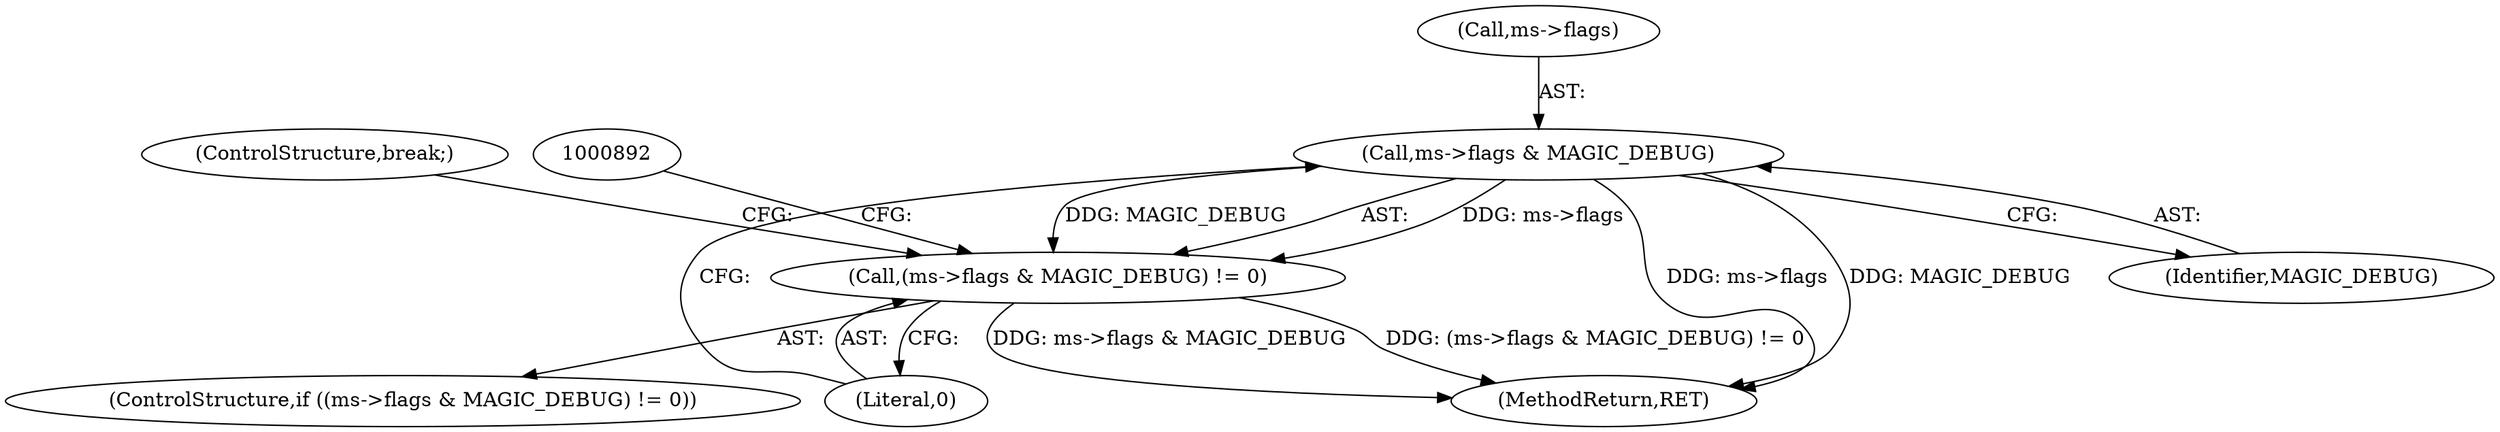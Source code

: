 digraph "0_file_4a284c89d6ef11aca34da65da7d673050a5ea320_1@pointer" {
"1000885" [label="(Call,ms->flags & MAGIC_DEBUG)"];
"1000884" [label="(Call,(ms->flags & MAGIC_DEBUG) != 0)"];
"1000889" [label="(Identifier,MAGIC_DEBUG)"];
"1000886" [label="(Call,ms->flags)"];
"1000980" [label="(MethodReturn,RET)"];
"1000885" [label="(Call,ms->flags & MAGIC_DEBUG)"];
"1000883" [label="(ControlStructure,if ((ms->flags & MAGIC_DEBUG) != 0))"];
"1000903" [label="(ControlStructure,break;)"];
"1000890" [label="(Literal,0)"];
"1000884" [label="(Call,(ms->flags & MAGIC_DEBUG) != 0)"];
"1000885" -> "1000884"  [label="AST: "];
"1000885" -> "1000889"  [label="CFG: "];
"1000886" -> "1000885"  [label="AST: "];
"1000889" -> "1000885"  [label="AST: "];
"1000890" -> "1000885"  [label="CFG: "];
"1000885" -> "1000980"  [label="DDG: ms->flags"];
"1000885" -> "1000980"  [label="DDG: MAGIC_DEBUG"];
"1000885" -> "1000884"  [label="DDG: ms->flags"];
"1000885" -> "1000884"  [label="DDG: MAGIC_DEBUG"];
"1000884" -> "1000883"  [label="AST: "];
"1000884" -> "1000890"  [label="CFG: "];
"1000890" -> "1000884"  [label="AST: "];
"1000892" -> "1000884"  [label="CFG: "];
"1000903" -> "1000884"  [label="CFG: "];
"1000884" -> "1000980"  [label="DDG: (ms->flags & MAGIC_DEBUG) != 0"];
"1000884" -> "1000980"  [label="DDG: ms->flags & MAGIC_DEBUG"];
}
